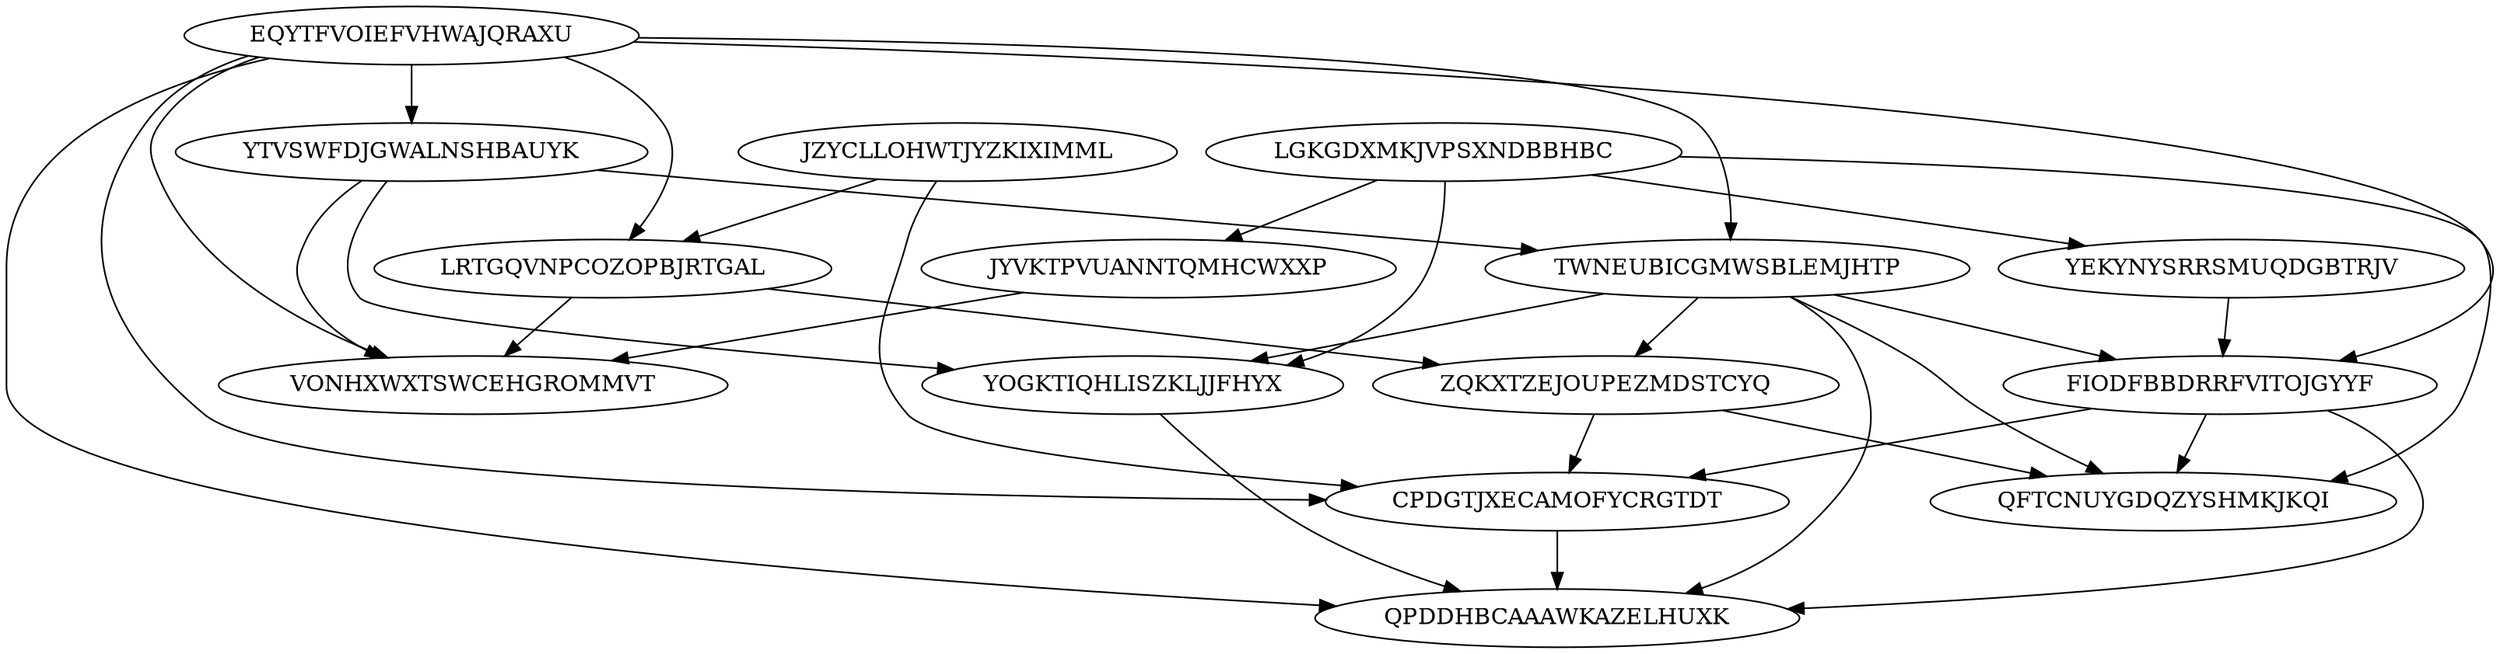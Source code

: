 digraph N15M32 {
	JZYCLLOHWTJYZKIXIMML	[Weight=14];
	EQYTFVOIEFVHWAJQRAXU	[Weight=16];
	LGKGDXMKJVPSXNDBBHBC	[Weight=18];
	YEKYNYSRRSMUQDGBTRJV	[Weight=14];
	LRTGQVNPCOZOPBJRTGAL	[Weight=16];
	YTVSWFDJGWALNSHBAUYK	[Weight=10];
	TWNEUBICGMWSBLEMJHTP	[Weight=11];
	JYVKTPVUANNTQMHCWXXP	[Weight=15];
	FIODFBBDRRFVITOJGYYF	[Weight=14];
	YOGKTIQHLISZKLJJFHYX	[Weight=13];
	ZQKXTZEJOUPEZMDSTCYQ	[Weight=15];
	CPDGTJXECAMOFYCRGTDT	[Weight=14];
	QFTCNUYGDQZYSHMKJKQI	[Weight=19];
	QPDDHBCAAAWKAZELHUXK	[Weight=13];
	VONHXWXTSWCEHGROMMVT	[Weight=18];
	CPDGTJXECAMOFYCRGTDT -> QPDDHBCAAAWKAZELHUXK [Weight=15];
	YEKYNYSRRSMUQDGBTRJV -> FIODFBBDRRFVITOJGYYF [Weight=12];
	EQYTFVOIEFVHWAJQRAXU -> FIODFBBDRRFVITOJGYYF [Weight=20];
	JZYCLLOHWTJYZKIXIMML -> LRTGQVNPCOZOPBJRTGAL [Weight=15];
	LGKGDXMKJVPSXNDBBHBC -> YEKYNYSRRSMUQDGBTRJV [Weight=12];
	YTVSWFDJGWALNSHBAUYK -> YOGKTIQHLISZKLJJFHYX [Weight=14];
	JZYCLLOHWTJYZKIXIMML -> CPDGTJXECAMOFYCRGTDT [Weight=20];
	TWNEUBICGMWSBLEMJHTP -> QFTCNUYGDQZYSHMKJKQI [Weight=10];
	ZQKXTZEJOUPEZMDSTCYQ -> QFTCNUYGDQZYSHMKJKQI [Weight=16];
	LGKGDXMKJVPSXNDBBHBC -> YOGKTIQHLISZKLJJFHYX [Weight=14];
	EQYTFVOIEFVHWAJQRAXU -> QPDDHBCAAAWKAZELHUXK [Weight=15];
	YOGKTIQHLISZKLJJFHYX -> QPDDHBCAAAWKAZELHUXK [Weight=20];
	LGKGDXMKJVPSXNDBBHBC -> QFTCNUYGDQZYSHMKJKQI [Weight=14];
	EQYTFVOIEFVHWAJQRAXU -> CPDGTJXECAMOFYCRGTDT [Weight=12];
	FIODFBBDRRFVITOJGYYF -> QFTCNUYGDQZYSHMKJKQI [Weight=17];
	JYVKTPVUANNTQMHCWXXP -> VONHXWXTSWCEHGROMMVT [Weight=14];
	LRTGQVNPCOZOPBJRTGAL -> VONHXWXTSWCEHGROMMVT [Weight=19];
	EQYTFVOIEFVHWAJQRAXU -> VONHXWXTSWCEHGROMMVT [Weight=13];
	YTVSWFDJGWALNSHBAUYK -> VONHXWXTSWCEHGROMMVT [Weight=20];
	EQYTFVOIEFVHWAJQRAXU -> LRTGQVNPCOZOPBJRTGAL [Weight=13];
	TWNEUBICGMWSBLEMJHTP -> ZQKXTZEJOUPEZMDSTCYQ [Weight=13];
	YTVSWFDJGWALNSHBAUYK -> TWNEUBICGMWSBLEMJHTP [Weight=19];
	LGKGDXMKJVPSXNDBBHBC -> JYVKTPVUANNTQMHCWXXP [Weight=18];
	FIODFBBDRRFVITOJGYYF -> QPDDHBCAAAWKAZELHUXK [Weight=19];
	TWNEUBICGMWSBLEMJHTP -> FIODFBBDRRFVITOJGYYF [Weight=18];
	ZQKXTZEJOUPEZMDSTCYQ -> CPDGTJXECAMOFYCRGTDT [Weight=14];
	TWNEUBICGMWSBLEMJHTP -> QPDDHBCAAAWKAZELHUXK [Weight=10];
	TWNEUBICGMWSBLEMJHTP -> YOGKTIQHLISZKLJJFHYX [Weight=11];
	EQYTFVOIEFVHWAJQRAXU -> YTVSWFDJGWALNSHBAUYK [Weight=17];
	FIODFBBDRRFVITOJGYYF -> CPDGTJXECAMOFYCRGTDT [Weight=16];
	LRTGQVNPCOZOPBJRTGAL -> ZQKXTZEJOUPEZMDSTCYQ [Weight=18];
	EQYTFVOIEFVHWAJQRAXU -> TWNEUBICGMWSBLEMJHTP [Weight=11];
}

